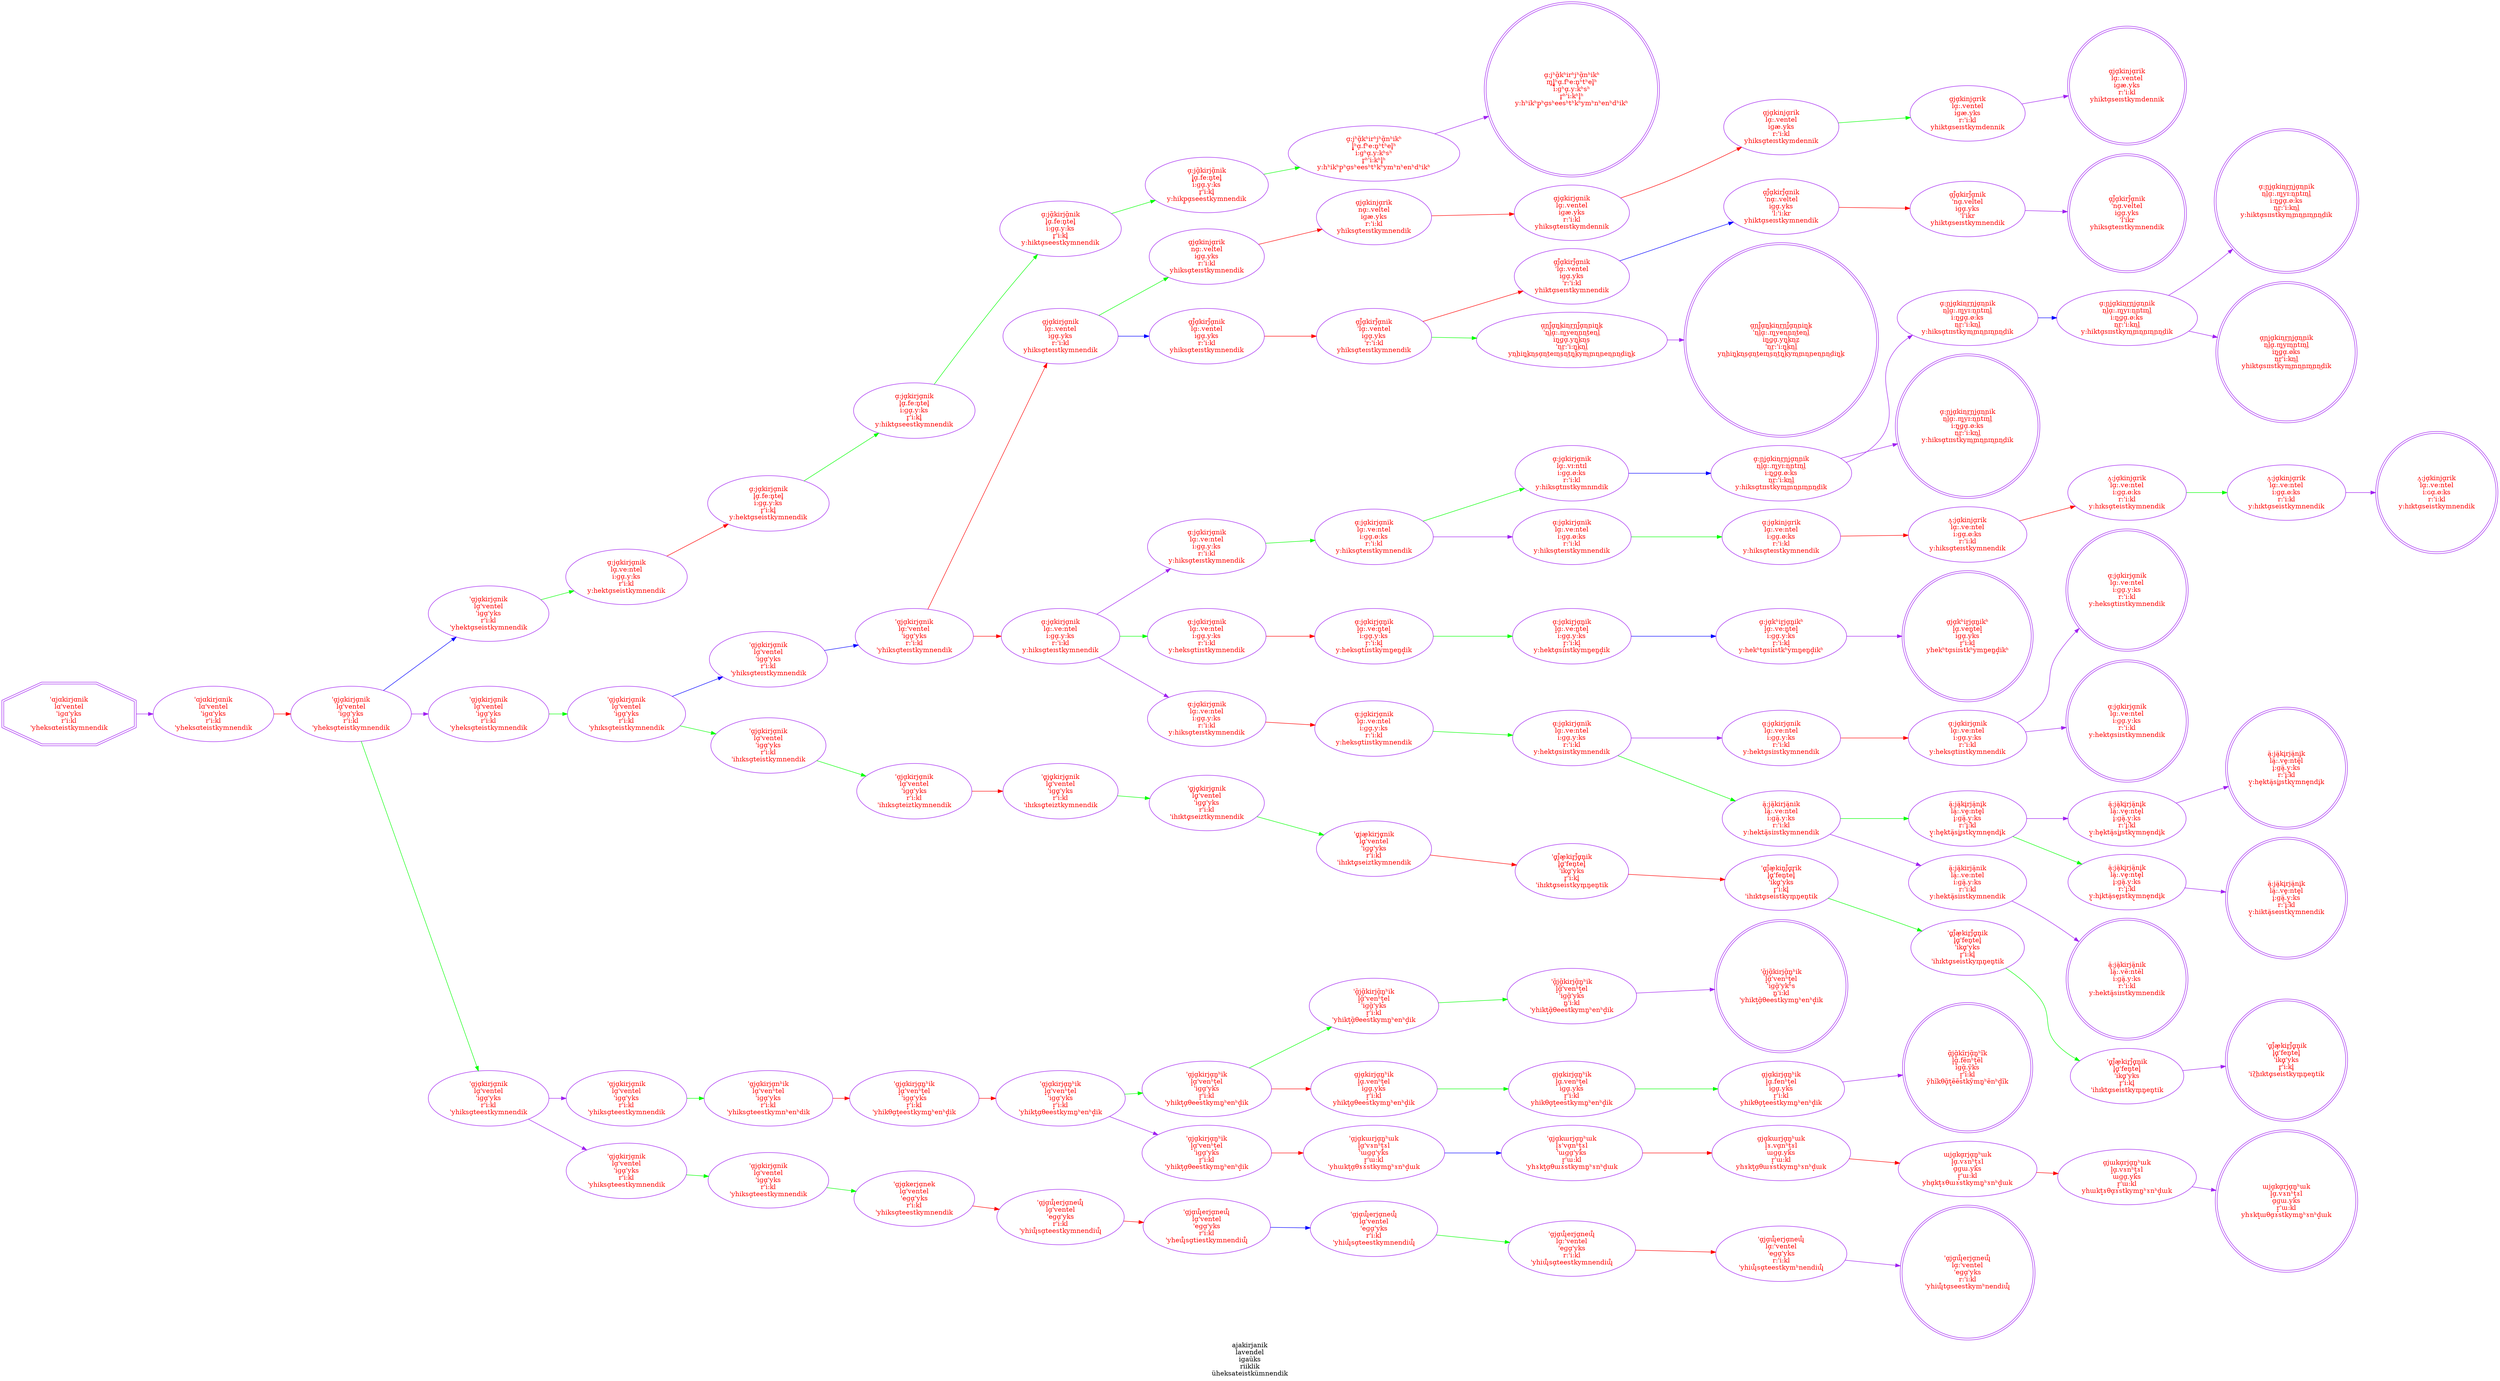 digraph " We display the history of a word" {
label = "ajakirjanik
lavendel
igaüks
riiklik
üheksateistkümnendik" 
graph[rankdir="LR"];
node [style="filled", fillcolor = "white"];
edge [style="solid", color="purple"];
0 [label="ɑ̞jɑ̞kirjɑ̞n̪ʰik
l̟ɑ̞.venʰt̟el
iɡɑ̞.yks
r̟'i:kl
yhikθɑ̞t̟eestkymn̪ʰenʰd̟ik", fillcolor= white, color="purple",  fontcolor="red"];
1 [label="ɑ̞jɑ̞kirjɑ̞n̪ʰik
l̟ɑ̞.fenʰt̟el
iɡɑ̞.yks
r̟'i:kl
yhikθɑ̞t̟eestkymn̪ʰenʰd̟ik", fillcolor= white, color="purple",  fontcolor="red"];
2 [label="'ɑ̞jɑ̞kirjɑ̞n̪ʰik
l̟ɑ̞'venʰt̟el
'iɡɑ̞'yks
r̟'i:kl
'yhikt̟ɑ̞θeestkymn̪ʰenʰd̟ik", fillcolor= white, color="purple",  fontcolor="red"];
3 [label="'ɑ̞̃jɑ̞̃kirjɑ̞̃n̪ʰik
l̟ɑ̞̃'venʰt̟el
'iɡɑ̞̃'yks
r̟'i:kl
'yhikt̟ɑ̞̃θeestkymn̪ʰenʰd̟ik", fillcolor= white, color="purple",  fontcolor="red"];
4 [label="ɑ̞:jɑ̞kirjɑ̞nik
lɑ̞:.ve:ntel
i:ɡɑ̞.ø:ks
r:'i:kl
y:hiksɑ̞teɪstkymnendik", fillcolor= white, color="purple",  fontcolor="red"];
5 [label="ɑ̞jɑ̞kʰir̟jɑ̞n̪ikʰ
l̟ɑ̞.ven̪tel̟
iɡɑ̞.yks
r̟'i:kl̟
yhekʰtɑ̞siɪstkʰymn̪en̪d̟ikʰ", fillcolor= white, color="purple",   shape = doublecircle,  fontcolor="red"];
6 [label="'ɑ̞̥j̊æ̥kin̥j̊ɑ̞̥r̥ik
l̥ɑ̞̥'fen̥tel̥
'ikɑ̞̥'yks
r̥'i:kl̥
'ihɪktɑ̞̥seistkym̥n̥en̥tik", fillcolor= white, color="purple",  fontcolor="red"];
7 [label="ʌ̞:jɑ̞kinjɑ̞rik
lɑ̞:.ve:ntel
i:ɡɑ̞.ø:ks
r:'i:kl
y:hɪktɑ̞seistkymnendik", fillcolor= white, color="purple",  fontcolor="red"];
8 [label="'ɑ̞̥jæ̥kirjɑ̞̥nik
lɑ̞̥'ventel
'iɡɑ̞̥'yks
r'i:kl
'ihɪktɑ̞̥seiztkymnendik", fillcolor= white, color="purple",  fontcolor="red"];
9 [label="'ɑ̞jɑ̞ɰ̊erjɑ̞neɰ̊
lɑ̞:'ventel
'eɡɑ̞'yks
r:'i:kl
'yhiɰ̊sɑ̞teestkymnendiɰ̊", fillcolor= white, color="purple",  fontcolor="red"];
10 [label="'ɑ̞jɑ̞kirjɑ̞nik
lɑ̞'ventel
'iɡɑ̞'yks
r'i:kl
'yhiksɑ̞teɪstkymnendik", fillcolor= white, color="purple",  fontcolor="red"];
11 [label="ɑ̞:jɑ̞kirjɑ̞nik
lɑ̞:.vɪ:ntɪl
i:ɡɑ̞.ø:ks
r:'i:kl
y:hiksɑ̞tɪɪstkymnɪndik", fillcolor= white, color="purple",  fontcolor="red"];
12 [label="ä̞:jä̞ki̥rjä̞ni̥k
lä̞:.ve̥:nte̥l
i̥:ɡä̞.y̥:ks
r:'i̥:kl
y̥:he̥ktä̞si̥ɪ̥stky̥mne̥ndi̥k", fillcolor= white, color="purple",  fontcolor="red"];
13 [label="'ɑ̞jɑ̞kirjɑ̞n̪ʰik
l̟ɑ̞'venʰt̟el
'iɡɑ̞'yks
r̟'i:kl
'yhikθɑ̞t̟eestkymn̪ʰenʰd̟ik", fillcolor= white, color="purple",  fontcolor="red"];
14 [label="ɑ̞:jɑ̞kʰir̟jɑ̞n̪ikʰ
l̟ɑ̞:.ve:n̪tel̟
i:ɡɑ̞.y:ks
r̟:'i:kl̟
y:hekʰtɑ̞siɪstkʰymn̪en̪d̟ikʰ", fillcolor= white, color="purple",  fontcolor="red"];
15 [label="ɑ̞:jɑ̞̃kirjɑ̞̃nik
l̥ɑ̞.fe:n̥tel̥
i:ɡɑ̞.y:ks
r̥'i:kl̥
y:hiktɑ̞seestkymnendik", fillcolor= white, color="purple",  fontcolor="red"];
16 [label="ä̞:jä̞ki̥rjä̞ni̥k
lä̞:.ve̥:nte̥l
i̥:ɡä̞.y̥:ks
r:'i̥:kl
y̥:he̥ktä̞si̥ɪ̥stky̥mne̥ndi̥k", fillcolor= white, color="purple",  fontcolor="red"];
17 [label="ɑ̞:ɲ͜jɑ̞kin͜rɲ͜jɑ̞n͜nik
n͜lɑ̞:.ɱ͜vɪ:n͜ntɪn͜l
i:ŋ͜ɡɑ̞.ø:ks
n͜r:'i:kn͜l
y:hiktɑ̞sɪɪstkym͜mn͜nɪn͜nn͜dik", fillcolor= white, color="purple",   shape = doublecircle,  fontcolor="red"];
18 [label="ä̞:jä̞ki̥rjä̞ni̥k
lä̞:.ve̥:nte̥l
i̥:ɡä̞.y̥:ks
r:'i̥:kl
y̥:hiktä̞seɪstky̥mnendik", fillcolor= white, color="purple",   shape = doublecircle,  fontcolor="red"];
19 [label="'ɑ̞̥j̊æ̥kir̥j̊ɑ̞̥n̥ik
l̥ɑ̞̥'fen̥tel̥
'ikɑ̞̥'yks
r̥'i:kl̥
'ihɪktɑ̞̥seistkym̥n̥en̥tik", fillcolor= white, color="purple",  fontcolor="red"];
20 [label="ʌ̞:jɑ̞kinjɑ̞rik
lɑ̞:.ve:ntel
i:ɡɑ̞.ø:ks
r:'i:kl
y:hiksɑ̞teɪstkymnendik", fillcolor= white, color="purple",  fontcolor="red"];
21 [label="'ɑ̞jɑ̞kirjɑ̞nik
lɑ̞'ventel
'iɡɑ̞'yks
r'i:kl
'ihɪksɑ̞teiztkymnendik", fillcolor= white, color="purple",  fontcolor="red"];
22 [label="'ɑ̞̥j̊æ̥kir̥j̊ɑ̞̥n̥ik
l̥ɑ̞̥'fen̥tel̥
'ikɑ̞̥'yks
r̥'i:kl̥
'iʔ͜hɪktɑ̞̥seistkym̥n̥en̥tik", fillcolor= white, color="purple",   shape = doublecircle,  fontcolor="red"];
23 [label="ɯjɑ̞kɑ̞rjɑ̞n̪ʰɯk
l̟ɑ̞.vɤnʰt̟ɤl
ɑ̞ɡɯ.yks
r̟'ɯ:kl
yhɤkt̟ɯθɑ̞ɤstkymn̪ʰɤnʰd̟ɯk", fillcolor= white, color="purple",   shape = doublecircle,  fontcolor="red"];
24 [label="'ɑ̞jɑ̞kirjɑ̞nik
lɑ̞:'ventel
'iɡɑ̞'yks
r:'i:kl
'yhiksɑ̞teɪstkymnendik", fillcolor= white, color="purple",  fontcolor="red"];
25 [label="ɑ̞j̊ɑ̞kirj̊ɑ̞nik
'nɑ̞:.veltel
iɡɑ̞.yks
'l:'i:kr
yhiktɑ̞seɪstkymnendik", fillcolor= white, color="purple",  fontcolor="red"];
26 [label="ɑ̞:jɑ̞kirjɑ̞nik
lɑ̞:.ve:ntel
i:ɡɑ̞.y:ks
r:'i:kl
y:heksɑ̞tiɪstkymnendik", fillcolor= white, color="purple",   shape = doublecircle,  fontcolor="red"];
27 [label="ɑ̞:ɲ͜jɑ̞kin͜rɲ͜jɑ̞n͜nik
n͜lɑ̞:.ɱ͜vɪ:n͜ntɪn͜l
i:ŋ͜ɡɑ̞.ø:ks
n͜r:'i:kn͜l
y:hiksɑ̞tɪɪstkym͜mn͜nɪn͜nn͜dik", fillcolor= white, color="purple",  fontcolor="red"];
28 [label="'ɑ̞̃jɑ̞̃kirjɑ̞̃n̪ʰik
l̟ɑ̞̃'venʰt̟el
'iɡɑ̞̃'ykʰs
n̪'i:kl
'yhikt̟ɑ̞̃θeestkymn̪ʰenʰd̟ik", fillcolor= white, color="purple",   shape = doublecircle,  fontcolor="red"];
29 [label="ɑ̞:jɑ̞kirjɑ̞nik
l̥ɑ̞.fe:n̥tel̥
i:ɡɑ̞.y:ks
r̥'i:kl̥
y:hiktɑ̞seestkymnendik", fillcolor= white, color="purple",  fontcolor="red"];
30 [label="ɑ̞j̊ɑ̞kirj̊ɑ̞nik
'lɑ̞:.ventel
iɡɑ̞.yks
'r:'i:kl
yhiktɑ̞seɪstkymnendik", fillcolor= white, color="purple",  fontcolor="red"];
31 [label="'ɑ̞jɑ̞kirjɑ̞n̪ʰik
l̟ɑ̞'venʰt̟el
'iɡɑ̞'yks
r̟'i:kl
'yhikt̟ɑ̞θeestkymn̪ʰenʰd̟ik", fillcolor= white, color="purple",  fontcolor="red"];
32 [label="ɑ̞j̊ɑ̞kirj̊ɑ̞nik
'lɑ̞:.ventel
iɡɑ̞.yks
'r:'i:kl
yhiksɑ̞teɪstkymnendik", fillcolor= white, color="purple",  fontcolor="red"];
33 [label="ɑ̞ɲ͜j̊ɑ̞ŋ͜kin͜rɲ͜j̊ɑ̞n͜niŋ͜k
'n͜lɑ̞:.ɱ͜ven͜nn͜ten͜l
iŋ͜ɡɑ̞.yŋ͜kn͜z
'n͜r:'i:ŋ͜kn͜l
yn͜hiŋ͜kn͜sɑ̞n͜teɪn͜sn͜tŋ͜kym͜mn͜nen͜nn͜diŋ͜k", fillcolor= white, color="purple",   shape = doublecircle,  fontcolor="red"];
34 [label="ɑ̞jɯkɑ̞rjɑ̞n̪ʰɯk
l̟ɑ̞.vɤnʰt̟ɤl
ɯɡɑ̞.yks
r̟'ɯ:kl
yhɯkt̟ɤθɑ̞ɤstkymn̪ʰɤnʰd̟ɯk", fillcolor= white, color="purple",  fontcolor="red"];
35 [label="'ɑ̞jɑ̞kirjɑ̞nik
lɑ̞'ventel
'iɡɑ̞'yks
r'i:kl
'yhektɑ̞seistkymnendik", fillcolor= white, color="purple",  fontcolor="red"];
36 [label="'ɑ̞jɑ̞kirjɑ̞n̪ʰik
l̟ɑ̞'venʰt̟el
'iɡɑ̞'yks
r̟'i:kl
'yhikt̟ɑ̞θeestkymn̪ʰenʰd̟ik", fillcolor= white, color="purple",  fontcolor="red"];
37 [label="ʌ̞:jɑ̞kinjɑ̞rik
lɑ̞:.ve:ntel
i:ɡɑ̞.ø:ks
r:'i:kl
y:hɪksɑ̞teistkymnendik", fillcolor= white, color="purple",  fontcolor="red"];
38 [label="ɑ̞:jɑ̞kirjɑ̞nik
lɑ̞:.ve:ntel
i:ɡɑ̞.y:ks
r:'i:kl
y:hiksɑ̞teɪstkymnendik", fillcolor= white, color="purple",  fontcolor="red"];
39 [label="ɑ̞:ɲ͜jɑ̞kin͜rɲ͜jɑ̞n͜nik
n͜lɑ̞:.ɱ͜vɪ:n͜ntɪn͜l
i:ŋ͜ɡɑ̞.ø:ks
n͜r:'i:kn͜l
y:hiktɑ̞sɪɪstkym͜mn͜nɪn͜nn͜dik", fillcolor= white, color="purple",  fontcolor="red"];
40 [label="'ɑ̞jɑ̞kirjɑ̞nʰik
lɑ̞'venʰtel
'iɡɑ̞'yks
r'i:kl
'yhiksɑ̞teestkymnʰenʰdik", fillcolor= white, color="purple",  fontcolor="red"];
41 [label="'ɑ̞jɑ̞kɯrjɑ̞n̪ʰɯk
l̟ɑ̞'vɤnʰt̟ɤl
'ɯɡɑ̞'yks
r̟'ɯ:kl
'yhɯkt̟ɑ̞θɤɤstkymn̪ʰɤnʰd̟ɯk", fillcolor= white, color="purple",  fontcolor="red"];
42 [label="ä̞:jä̞ki̥rjä̞ni̥k
lä̞:.ve̥:nte̥l
i̥:ɡä̞.y̥:ks
r:'i̥:kl
y̥:hi̥ktä̞se̥ɪ̥stky̥mne̥ndi̥k", fillcolor= white, color="purple",  fontcolor="red"];
43 [label="'ɑ̞jɑ̞kirjɑ̞nik
lɑ̞'ventel
'iɡɑ̞'yks
r'i:kl
'yhiksɑ̞teestkymnendik", fillcolor= white, color="purple",  fontcolor="red"];
44 [label="ɑ̞jɑ̞kirjɑ̞nik
lɑ̞:.ventel
iɡɑ̞.yks
r:'i:kl
yhiksɑ̞teɪstkymnendik", fillcolor= white, color="purple",  fontcolor="red"];
45 [label="'ɑ̞jɑ̞kɯrjɑ̞n̪ʰɯk
l̟ɤ'vɑ̞nʰt̟ɤl
'ɯɡɑ̞'yks
r̟'ɯ:kl
'yhɤkt̟ɑ̞θɯɤstkymn̪ʰɤnʰd̟ɯk", fillcolor= white, color="purple",  fontcolor="red"];
46 [label="ɑ̞jɑ̞kinjɑ̞rik
nɑ̞:.veltel
iɡɑ̞.yks
r:'i:kl
yhiksɑ̞teɪstkymnendik", fillcolor= white, color="purple",  fontcolor="red"];
47 [label="'ɑ̞jɑ̞kirjɑ̞nik
lɑ̞'ventel
'iɡɑ̞'yks
r'i:kl
'yheksɑ̞teistkymnendik", fillcolor= white, color="purple",  fontcolor="red"];
48 [label="'ɑjɑkirjɑnik
lɑ'ventel
'iɡɑ'yks
r'i:kl
'yheksɑteistkymnendik", fillcolor= white, color="purple",   shape = doubleoctagon,  fontcolor="red"];
49 [label="ɑ̞:jɑ̞kirjɑ̞nik
lɑ̞:.ve:ntel
i:ɡɑ̞.y:ks
r:'i:kl
y:hektɑ̞siɪstkymnendik", fillcolor= white, color="purple",   shape = doublecircle,  fontcolor="red"];
50 [label="'ɑ̞jɑ̞kirjɑ̞nik
lɑ̞'ventel
'iɡɑ̞'yks
r'i:kl
'ihɪksɑ̞teistkymnendik", fillcolor= white, color="purple",  fontcolor="red"];
51 [label="'ɑ̞jɑ̞ɰ̊erjɑ̞neɰ̊
lɑ̞:'ventel
'eɡɑ̞'yks
r:'i:kl
'yhiɰ̊sɑ̞teestkymʰnendiɰ̊", fillcolor= white, color="purple",  fontcolor="red"];
52 [label="'ɑ̞jɑ̞ɰ̊erjɑ̞neɰ̊
lɑ̞'ventel
'eɡɑ̞'yks
r'i:kl
'yhiɰ̊sɑ̞teestkymnendiɰ̊", fillcolor= white, color="purple",  fontcolor="red"];
53 [label="'ɑ̞jɑ̞kirjɑ̞nik
lɑ̞'ventel
'iɡɑ̞'yks
r'i:kl
'yhiksɑ̞teestkymnendik", fillcolor= white, color="purple",  fontcolor="red"];
54 [label="ɑ̞jɑ̞kirjɑ̞nik
lɑ̞:.ventel
iɡæ.yks
r:'i:kl
yhiksɑ̞teɪstkymdennik", fillcolor= white, color="purple",  fontcolor="red"];
55 [label="ɑ̞:jɑ̞̃kirjɑ̞̃nik
l̥̟̟̟ɑ̞.fe:n̥tel̥
i:ɡɑ̞.y:ks
r̥'i:kl̥
y:hikp̪ɑ̞seestkymnendik", fillcolor= white, color="purple",  fontcolor="red"];
56 [label="ɑ̞:jɑ̞kinjɑ̞rik
lɑ̞:.ve:ntel
i:ɡɑ̞.ø:ks
r:'i:kl
y:hiksɑ̞teɪstkymnendik", fillcolor= white, color="purple",  fontcolor="red"];
57 [label="'ɑ̞jɑ̞ɰ̊erjɑ̞neɰ̊
lɑ̞'ventel
'eɡɑ̞'yks
r'i:kl
'yhiɰ̊sɑ̞teestkymnendiɰ̊", fillcolor= white, color="purple",  fontcolor="red"];
58 [label="ä̞:jä̞ki̥rjä̞ni̥k
lä̞:.ve̥:ntẽ̥l
i̥:ɡä̞.y̥:ks
r:'i̥:kl
y̥:he̥ktä̞si̥ɪ̥stky̥mne̥ndi̥k", fillcolor= white, color="purple",   shape = doublecircle,  fontcolor="red"];
59 [label="ɑ̞:jɑ̞kir̟jɑ̞n̪ik
l̟ɑ̞:.ve:n̪tel̟
i:ɡɑ̞.y:ks
r̟:'i:kl̟
y:heksɑ̞tiɪstkymn̪en̪d̟ik", fillcolor= white, color="purple",  fontcolor="red"];
60 [label="'ɑ̞jɑ̞kirjɑ̞nik
lɑ̞'ventel
'iɡɑ̞'yks
r'i:kl
'yhiksɑ̞teestkymnendik", fillcolor= white, color="purple",  fontcolor="red"];
61 [label="ɑ̞jɑ̞kinjɑ̞rik
lɑ̞:.ventel
iɡæ.yks
r:'i:kl
yhiktɑ̞seɪstkymdennik", fillcolor= white, color="purple",   shape = doublecircle,  fontcolor="red"];
62 [label="ɑ̞jɑ̞kinjɑ̞rik
lɑ̞:.ventel
iɡæ.yks
r:'i:kl
yhiksɑ̞teɪstkymdennik", fillcolor= white, color="purple",  fontcolor="red"];
63 [label="'ɑ̞̥j̊æ̥kir̥j̊ɑ̞̥n̥ik
l̥ɑ̞̥'fen̥tel̥
'ikɑ̞̥'yks
r̥'i:kl̥
'ihɪktɑ̞̥seistkym̥n̥en̥tik", fillcolor= white, color="purple",  fontcolor="red"];
64 [label="ɑ̞j̊ɑ̞kirj̊ɑ̞nik
'nɑ̞.veltel
iɡɑ̞.yks
'l'ikr
yhiktɑ̞seɪstkymnendik", fillcolor= white, color="purple",  fontcolor="red"];
65 [label="ɑ̞:jɑ̞kirjɑ̞nik
lɑ̞:.ve:ntel
i:ɡɑ̞.y:ks
r:'i:kl
y:hiksɑ̞teɪstkymnendik", fillcolor= white, color="purple",  fontcolor="red"];
66 [label="'ɑ̞jɑ̞ɰ̊erjɑ̞neɰ̊
lɑ̞:'ventel
'eɡɑ̞'yks
r:'i:kl
'yhiɰ̊tɑ̞seestkymʰnendiɰ̊", fillcolor= white, color="purple",   shape = doublecircle,  fontcolor="red"];
67 [label="'ɑjɑkirjɑnik
lɑ'ventel
'iɡɑ'yks
r'i:kl
'yheksɑteistkymnendik", fillcolor= white, color="purple",  fontcolor="red"];
68 [label="ɑ̞:ɲ͜jɑ̞kin͜rɲ͜jɑ̞n͜nik
n͜lɑ̞:.ɱ͜vɪ:n͜ntɪn͜l
i:ŋ͜ɡɑ̞.ø:ks
n͜r:'i:kn͜l
y:hiksɑ̞tɪɪstkym͜mn͜nɪn͜nn͜dik", fillcolor= white, color="purple",  fontcolor="red"];
69 [label="ɑ̞:jɑ̞kirjɑ̞nik
lɑ̞.ve:ntel
i:ɡɑ̞.y:ks
r'i:kl
y:hektɑ̞seistkymnendik", fillcolor= white, color="purple",  fontcolor="red"];
70 [label="ɑ̞:jɑ̞kir̟jɑ̞n̪ik
l̟ɑ̞:.ve:n̪tel̟
i:ɡɑ̞.y:ks
r̟:'i:kl̟
y:hektɑ̞siɪstkymn̪en̪d̟ik", fillcolor= white, color="purple",  fontcolor="red"];
71 [label="ɑ̞:jɑ̞kirjɑ̞nik
lɑ̞:.ve:ntel
i:ɡɑ̞.y:ks
r:'i:kl
y:heksɑ̞tiɪstkymnendik", fillcolor= white, color="purple",  fontcolor="red"];
72 [label="ɑ̞:jɑ̞kirjɑ̞nik
lɑ̞:.ve:ntel
i:ɡɑ̞.y:ks
r:'i:kl
y:hektɑ̞siɪstkymnendik", fillcolor= white, color="purple",  fontcolor="red"];
73 [label="ɑ̞:ɲ͜jɑ̞kin͜rɲ͜jɑ̞n͜nik
n͜lɑ̞:.ɱ͜vɪ:n͜ntɪn͜l
i:ŋ͜ɡɑ̞.ø:ks
n͜r:'i:kn͜l
y:hiksɑ̞tɪɪstkym͜mn͜nɪn͜nn͜dik", fillcolor= white, color="purple",   shape = doublecircle,  fontcolor="red"];
74 [label="'ɑ̞jɑ̞kirjɑ̞nik
lɑ̞'ventel
'iɡɑ̞'yks
r'i:kl
'yhiksɑ̞teestkymnendik", fillcolor= white, color="purple",  fontcolor="red"];
75 [label="ɑ̞jɑ̞kɯrjɑ̞n̪ʰɯk
l̟ɤ.vɑ̞nʰt̟ɤl
ɯɡɑ̞.yks
r̟'ɯ:kl
yhɤkt̟ɑ̞θɯɤstkymn̪ʰɤnʰd̟ɯk", fillcolor= white, color="purple",  fontcolor="red"];
76 [label="'ɑ̞̥jɑ̞̥kirjɑ̞̥nik
lɑ̞̥'ventel
'iɡɑ̞̥'yks
r'i:kl
'ihɪksɑ̞̥teiztkymnendik", fillcolor= white, color="purple",  fontcolor="red"];
77 [label="ɑ̞j̊ɑ̞kirj̊ɑ̞nik
'nɑ̞.veltel
iɡɑ̞.yks
'l'ikr
yhiksɑ̞teɪstkymnendik", fillcolor= white, color="purple",   shape = doublecircle,  fontcolor="red"];
78 [label="'ɑ̞jɑ̞kerjɑ̞nek
lɑ̞'ventel
'eɡɑ̞'yks
r'i:kl
'yhiksɑ̞teestkymnendik", fillcolor= white, color="purple",  fontcolor="red"];
79 [label="ɑ̞ɲ͜j̊ɑ̞ŋ͜kin͜rɲ͜j̊ɑ̞n͜niŋ͜k
'n͜lɑ̞:.ɱ͜ven͜nn͜ten͜l
iŋ͜ɡɑ̞.yŋ͜kn͜s
'n͜r:'i:ŋ͜kn͜l
yn͜hiŋ͜kn͜sɑ̞n͜teɪn͜sn͜tŋ͜kym͜mn͜nen͜nn͜diŋ͜k", fillcolor= white, color="purple",  fontcolor="red"];
80 [label="'ɑ̞jɑ̞ɰ̊erjɑ̞neɰ̊
lɑ̞'ventel
'eɡɑ̞'yks
r'i:kl
'yheɰ̊sɑ̞tiestkymnendiɰ̊", fillcolor= white, color="purple",  fontcolor="red"];
81 [label="ɑ̞:jʰɑ̞̃kʰirʰjʰɑ̞̃nʰikʰ
ɱ͜l̥̟̟̟ʰɑ̞.fʰe:n̥ʰtʰel̥ʰ
i:ɡʰɑ̞.y:kʰsʰ
r̥ʰ'i:kʰl̥ʰ
y:hʰikʰp̪ʰɑ̞sʰeesʰtʰkʰymʰnʰenʰdʰikʰ", fillcolor= white, color="purple",   shape = doublecircle,  fontcolor="red"];
82 [label="'ɑ̞̃jɑ̞̃kirjɑ̞̃n̪ʰik
l̟ɑ̞̃'venʰt̟el
'iɡɑ̞̃'yks
n̪'i:kl
'yhikt̟ɑ̞̃θeestkymn̪ʰenʰd̟ik", fillcolor= white, color="purple",  fontcolor="red"];
83 [label="ɯjɑ̞kɑ̞rjɑ̞n̪ʰɯk
l̟ɑ̞.vɤnʰt̟ɤl
ɑ̞ɡɯ.yks
r̟'ɯ:kl
yhɑ̞kt̟ɤθɯɤstkymn̪ʰɤnʰd̟ɯk", fillcolor= white, color="purple",  fontcolor="red"];
84 [label="ɑ̞:jɑ̞kirjɑ̞nik
lɑ̞:.ve:ntel
i:ɡɑ̞.y:ks
r:'i:kl
y:hektɑ̞siɪstkymnendik", fillcolor= white, color="purple",  fontcolor="red"];
85 [label="ʌ̞:jɑ̞kinjɑ̞rik
lɑ̞:.ve:ntel
i:ɢɑ̞.ø:ks
r:'i:kl
y:hɪktɑ̞seistkymnendik", fillcolor= white, color="purple",   shape = doublecircle,  fontcolor="red"];
86 [label="ɑ̞:jɑ̞kirjɑ̞nik
lɑ̞:.ve:ntel
i:ɡɑ̞.y:ks
r:'i:kl
y:heksɑ̞tiɪstkymnendik", fillcolor= white, color="purple",  fontcolor="red"];
87 [label="ä̞:jä̞kirjä̞nik
lä̞:.vẽ:ntẽl
i:ɡä̞.y:ks
r:'i:kl
y:hektä̞siɪstkymnendik", fillcolor= white, color="purple",   shape = doublecircle,  fontcolor="red"];
88 [label="'ɑ̞jɑ̞kirjɑ̞nik
lɑ̞'ventel
'iɡɑ̞'yks
r'i:kl
'yheksɑ̞teistkymnendik", fillcolor= white, color="purple",  fontcolor="red"];
89 [label="ɑ̞ɲ͜jɑ̞kin͜rɲ͜jɑ̞n͜nik
n͜lɑ̞.ɱ͜vɪn͜ntɪn͜l
iŋ͜ɡɑ̞.øks
n͜r'i:kn͜l
yhiktɑ̞sɪɪstkym͜mn͜nɪn͜nn͜dik", fillcolor= white, color="purple",   shape = doublecircle,  fontcolor="red"];
90 [label="'ɑ̞jɑ̞kirjɑ̞nik
lɑ̞'ventel
'iɡɑ̞'yks
r'i:kl
'yhɪksɑ̞teistkymnendik", fillcolor= white, color="purple",  fontcolor="red"];
91 [label="ä̞:jä̞kirjä̞nik
lä̞:.ve:ntel
i:ɡä̞.y:ks
r:'i:kl
y:hektä̞siɪstkymnendik", fillcolor= white, color="purple",  fontcolor="red"];
92 [label="'ɑ̞̥jɑ̞̥kirjɑ̞̥nik
lɑ̞̥'ventel
'iɡɑ̞̥'yks
r'i:kl
'ihɪktɑ̞̥seiztkymnendik", fillcolor= white, color="purple",  fontcolor="red"];
93 [label="ɑ̞jɑ̞kirjɑ̞n̪ʰik
l̟ɑ̞.venʰt̟el
iɡɑ̞.yks
r̟'i:kl
yhikt̟ɑ̞θeestkymn̪ʰenʰd̟ik", fillcolor= white, color="purple",  fontcolor="red"];
94 [label="ɑ̞:jɑ̞kirjɑ̞nik
lɑ̞:.ve:ntel
i:ɡɑ̞.y:ks
r:'i:kl
y:hiksɑ̞teɪstkymnendik", fillcolor= white, color="purple",  fontcolor="red"];
95 [label="ɑ̞jɑ̞kinjɑ̞rik
nɑ̞:.veltel
iɡæ.yks
r:'i:kl
yhiksɑ̞teɪstkymnendik", fillcolor= white, color="purple",  fontcolor="red"];
96 [label="ä̞:jä̞kirjä̞nik
lä̞:.ve:ntel
i:ɡä̞.y:ks
r:'i:kl
y:hektä̞siɪstkymnendik", fillcolor= white, color="purple",  fontcolor="red"];
97 [label="ɑ̞:jɑ̞kirjɑ̞nik
lɑ̞:.ve:ntel
i:ɡɑ̞.ø:ks
r:'i:kl
y:hiksɑ̞teɪstkymnendik", fillcolor= white, color="purple",  fontcolor="red"];
98 [label="'ɑ̞̥j̊æ̥kir̥j̊ɑ̞̥n̥ik
l̥ɑ̞̥'fen̥tel̥
'ikɑ̞̥'yks
r̥'i:kl̥
'ihɪktɑ̞̥seistkym̥n̥en̥tik", fillcolor= white, color="purple",  fontcolor="red"];
99 [label="ɑ̞:jɑ̞kirjɑ̞nik
l̥ɑ̞.fe:n̥tel̥
i:ɡɑ̞.y:ks
r̥'i:kl̥
y:hektɑ̞seistkymnendik", fillcolor= white, color="purple",  fontcolor="red"];
100 [label="ɑ̞:jɑ̞kirjɑ̞nik
lɑ̞:.ve:ntel
i:ɡɑ̞.y:ks
r:'i:kl
y:heksɑ̞tiɪstkymnendik", fillcolor= white, color="purple",  fontcolor="red"];
101 [label="ɑ̞j̊ɑ̞kirj̊ɑ̞nik
lɑ̞:.ventel
iɡɑ̞.yks
r:'i:kl
yhiksɑ̞teɪstkymnendik", fillcolor= white, color="purple",  fontcolor="red"];
102 [label="ɑ̞:jʰɑ̞̃kʰirʰjʰɑ̞̃nʰikʰ
l̥̟̟̟ʰɑ̞.fʰe:n̥ʰtʰel̥ʰ
i:ɡʰɑ̞.y:kʰsʰ
r̥ʰ'i:kʰl̥ʰ
y:hʰikʰp̪ʰɑ̞sʰeesʰtʰkʰymʰnʰenʰdʰikʰ", fillcolor= white, color="purple",  fontcolor="red"];
103 [label="ɑ̞jɑ̞kinjɑ̞rik
lɑ̞:.ventel
iɡæ.yks
r:'i:kl
yhiktɑ̞seɪstkymdennik", fillcolor= white, color="purple",  fontcolor="red"];
104 [label="ɑ̞̃jɑ̞̃kĩrjɑ̞̃n̪ʰĩk
l̟ɑ̞̃.fẽnʰt̟ẽl
ĩɡɑ̞̃.ỹks
r̟'ĩ:kl
ỹhĩkθɑ̞̃t̟ẽẽstkỹmn̪ʰẽnʰd̟ĩk", fillcolor= white, color="purple",   shape = doublecircle,  fontcolor="red"];
67 -> 88[style="solid", color="red"];
48 -> 67;
47 -> 90[style="solid", color="green"];
88 -> 47;
10 -> 24[style="solid", color="blue"];
90 -> 10[style="solid", color="blue"];
24 -> 65[style="solid", color="red"];
86 -> 72[style="solid", color="green"];
94 -> 86[style="solid", color="red"];
65 -> 94;
84 -> 100[style="solid", color="red"];
72 -> 84;
72 -> 91[style="solid", color="green"];
91 -> 12[style="solid", color="green"];
38 -> 4[style="solid", color="green"];
65 -> 38;
11 -> 68[style="solid", color="blue"];
4 -> 11[style="solid", color="green"];
27 -> 39[style="solid", color="blue"];
68 -> 27;
24 -> 44[style="solid", color="red"];
101 -> 32[style="solid", color="red"];
44 -> 101[style="solid", color="blue"];
88 -> 53[style="solid", color="green"];
13 -> 31[style="solid", color="red"];
40 -> 13[style="solid", color="red"];
60 -> 40[style="solid", color="green"];
53 -> 60;
31 -> 2[style="solid", color="green"];
100 -> 26;
100 -> 49;
42 -> 18;
12 -> 42[style="solid", color="green"];
16 -> 58;
12 -> 16;
96 -> 87;
91 -> 96;
39 -> 17;
39 -> 89;
68 -> 73;
7 -> 85;
37 -> 7[style="solid", color="green"];
20 -> 37[style="solid", color="red"];
56 -> 20[style="solid", color="red"];
97 -> 56[style="solid", color="green"];
4 -> 97;
14 -> 5;
70 -> 14[style="solid", color="blue"];
59 -> 70[style="solid", color="green"];
71 -> 59[style="solid", color="red"];
65 -> 71[style="solid", color="green"];
79 -> 33;
32 -> 79[style="solid", color="green"];
64 -> 77;
25 -> 64[style="solid", color="red"];
30 -> 25[style="solid", color="blue"];
32 -> 30[style="solid", color="red"];
103 -> 61;
62 -> 103[style="solid", color="green"];
54 -> 62[style="solid", color="red"];
95 -> 54[style="solid", color="red"];
46 -> 95[style="solid", color="red"];
44 -> 46[style="solid", color="green"];
98 -> 22;
19 -> 98[style="solid", color="green"];
6 -> 19[style="solid", color="green"];
63 -> 6[style="solid", color="red"];
8 -> 63[style="solid", color="red"];
92 -> 8[style="solid", color="green"];
76 -> 92[style="solid", color="green"];
21 -> 76[style="solid", color="red"];
50 -> 21[style="solid", color="green"];
90 -> 50[style="solid", color="green"];
1 -> 104;
0 -> 1[style="solid", color="green"];
93 -> 0[style="solid", color="green"];
2 -> 93[style="solid", color="red"];
82 -> 28;
3 -> 82[style="solid", color="green"];
2 -> 3[style="solid", color="green"];
34 -> 23;
83 -> 34[style="solid", color="red"];
75 -> 83[style="solid", color="red"];
45 -> 75[style="solid", color="red"];
41 -> 45[style="solid", color="blue"];
36 -> 41[style="solid", color="red"];
31 -> 36;
51 -> 66;
9 -> 51[style="solid", color="red"];
57 -> 9[style="solid", color="green"];
80 -> 57[style="solid", color="blue"];
52 -> 80[style="solid", color="red"];
78 -> 52[style="solid", color="red"];
43 -> 78[style="solid", color="green"];
74 -> 43[style="solid", color="green"];
53 -> 74;
102 -> 81;
55 -> 102[style="solid", color="green"];
15 -> 55[style="solid", color="green"];
29 -> 15[style="solid", color="green"];
99 -> 29[style="solid", color="green"];
69 -> 99[style="solid", color="red"];
35 -> 69[style="solid", color="green"];
88 -> 35[style="solid", color="blue"];
}